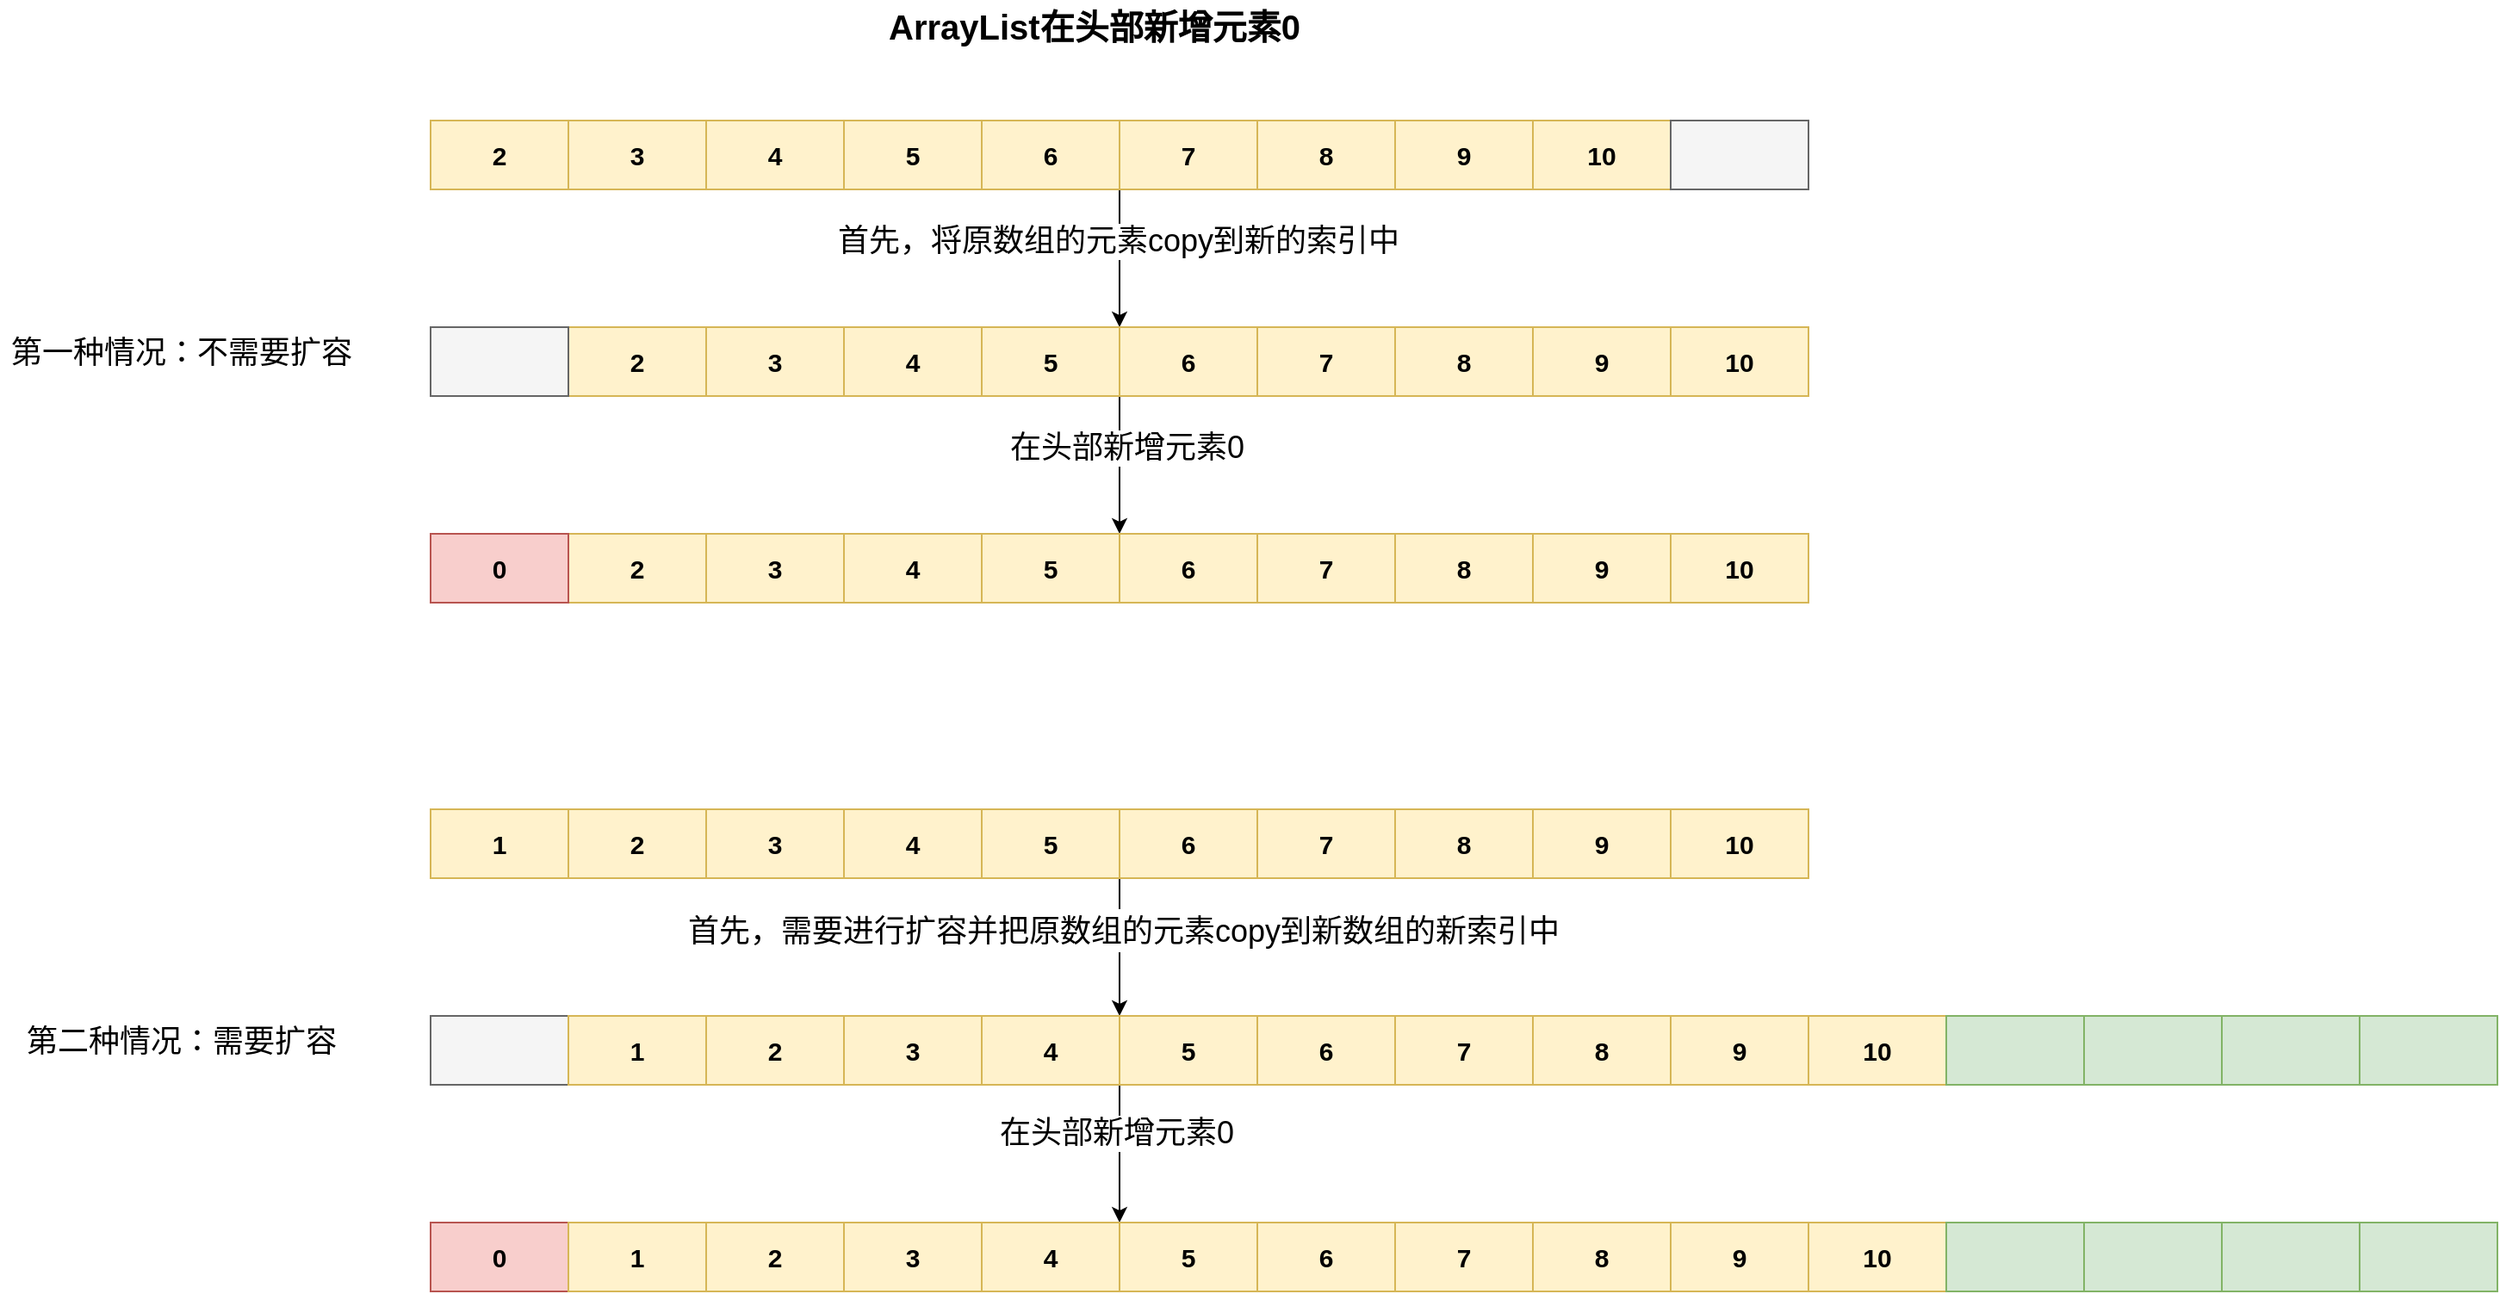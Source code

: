 <mxfile version="14.8.5" type="github">
  <diagram id="pyyLU4ealHvdAnWu1ua9" name="Page-1">
    <mxGraphModel dx="2206" dy="780" grid="1" gridSize="10" guides="1" tooltips="1" connect="1" arrows="1" fold="1" page="0" pageScale="1" pageWidth="827" pageHeight="1169" math="0" shadow="0">
      <root>
        <mxCell id="0" />
        <mxCell id="1" parent="0" />
        <mxCell id="fTMt0gj1buSSYzd8ai15-1" value="&lt;font style=&quot;vertical-align: inherit; font-size: 15px;&quot;&gt;&lt;font style=&quot;vertical-align: inherit; font-size: 15px;&quot;&gt;2&lt;/font&gt;&lt;/font&gt;" style="rounded=0;whiteSpace=wrap;html=1;fontStyle=1;fontSize=15;fillColor=#fff2cc;strokeColor=#d6b656;" parent="1" vertex="1">
          <mxGeometry x="40" y="160" width="80" height="40" as="geometry" />
        </mxCell>
        <mxCell id="fTMt0gj1buSSYzd8ai15-2" value="3" style="rounded=0;whiteSpace=wrap;html=1;fontStyle=1;fontSize=15;fillColor=#fff2cc;strokeColor=#d6b656;" parent="1" vertex="1">
          <mxGeometry x="120" y="160" width="80" height="40" as="geometry" />
        </mxCell>
        <mxCell id="fTMt0gj1buSSYzd8ai15-3" value="4" style="rounded=0;whiteSpace=wrap;html=1;fontStyle=1;fontSize=15;fillColor=#fff2cc;strokeColor=#d6b656;" parent="1" vertex="1">
          <mxGeometry x="200" y="160" width="80" height="40" as="geometry" />
        </mxCell>
        <mxCell id="fTMt0gj1buSSYzd8ai15-4" value="5" style="rounded=0;whiteSpace=wrap;html=1;fontStyle=1;fontSize=15;fillColor=#fff2cc;strokeColor=#d6b656;" parent="1" vertex="1">
          <mxGeometry x="280" y="160" width="80" height="40" as="geometry" />
        </mxCell>
        <mxCell id="fTMt0gj1buSSYzd8ai15-5" value="6" style="rounded=0;whiteSpace=wrap;html=1;fontStyle=1;fontSize=15;fillColor=#fff2cc;strokeColor=#d6b656;" parent="1" vertex="1">
          <mxGeometry x="360" y="160" width="80" height="40" as="geometry" />
        </mxCell>
        <mxCell id="fTMt0gj1buSSYzd8ai15-33" style="edgeStyle=orthogonalEdgeStyle;rounded=0;orthogonalLoop=1;jettySize=auto;html=1;exitX=0;exitY=1;exitDx=0;exitDy=0;entryX=0;entryY=0;entryDx=0;entryDy=0;fontSize=15;" parent="1" source="fTMt0gj1buSSYzd8ai15-7" target="fTMt0gj1buSSYzd8ai15-16" edge="1">
          <mxGeometry relative="1" as="geometry" />
        </mxCell>
        <mxCell id="fTMt0gj1buSSYzd8ai15-35" value="Text" style="edgeLabel;html=1;align=center;verticalAlign=middle;resizable=0;points=[];fontSize=15;" parent="fTMt0gj1buSSYzd8ai15-33" vertex="1" connectable="0">
          <mxGeometry x="-0.25" y="-4" relative="1" as="geometry">
            <mxPoint as="offset" />
          </mxGeometry>
        </mxCell>
        <mxCell id="fTMt0gj1buSSYzd8ai15-37" value="首先，将原数组的元素copy到新的索引中" style="edgeLabel;html=1;align=center;verticalAlign=middle;resizable=0;points=[];fontSize=18;" parent="fTMt0gj1buSSYzd8ai15-33" vertex="1" connectable="0">
          <mxGeometry x="-0.25" y="-1" relative="1" as="geometry">
            <mxPoint as="offset" />
          </mxGeometry>
        </mxCell>
        <mxCell id="fTMt0gj1buSSYzd8ai15-7" value="7" style="rounded=0;whiteSpace=wrap;html=1;fontStyle=1;fontSize=15;fillColor=#fff2cc;strokeColor=#d6b656;" parent="1" vertex="1">
          <mxGeometry x="440" y="160" width="80" height="40" as="geometry" />
        </mxCell>
        <mxCell id="fTMt0gj1buSSYzd8ai15-8" value="8" style="rounded=0;whiteSpace=wrap;html=1;fontStyle=1;fontSize=15;fillColor=#fff2cc;strokeColor=#d6b656;" parent="1" vertex="1">
          <mxGeometry x="520" y="160" width="80" height="40" as="geometry" />
        </mxCell>
        <mxCell id="fTMt0gj1buSSYzd8ai15-9" value="9" style="rounded=0;whiteSpace=wrap;html=1;fontStyle=1;fontSize=15;fillColor=#fff2cc;strokeColor=#d6b656;" parent="1" vertex="1">
          <mxGeometry x="600" y="160" width="80" height="40" as="geometry" />
        </mxCell>
        <mxCell id="fTMt0gj1buSSYzd8ai15-10" value="&lt;font style=&quot;vertical-align: inherit; font-size: 15px;&quot;&gt;&lt;font style=&quot;vertical-align: inherit; font-size: 15px;&quot;&gt;10&lt;/font&gt;&lt;/font&gt;" style="rounded=0;whiteSpace=wrap;html=1;fontStyle=1;fontSize=15;fillColor=#fff2cc;strokeColor=#d6b656;" parent="1" vertex="1">
          <mxGeometry x="680" y="160" width="80" height="40" as="geometry" />
        </mxCell>
        <mxCell id="fTMt0gj1buSSYzd8ai15-11" value="" style="rounded=0;whiteSpace=wrap;html=1;fontStyle=1;fontSize=15;fillColor=#f5f5f5;strokeColor=#666666;fontColor=#333333;" parent="1" vertex="1">
          <mxGeometry x="760" y="160" width="80" height="40" as="geometry" />
        </mxCell>
        <mxCell id="fTMt0gj1buSSYzd8ai15-12" value="&lt;font style=&quot;vertical-align: inherit; font-size: 15px;&quot;&gt;&lt;font style=&quot;vertical-align: inherit; font-size: 15px;&quot;&gt;2&lt;/font&gt;&lt;/font&gt;" style="rounded=0;whiteSpace=wrap;html=1;fontStyle=1;fontSize=15;fillColor=#fff2cc;strokeColor=#d6b656;" parent="1" vertex="1">
          <mxGeometry x="120" y="280" width="80" height="40" as="geometry" />
        </mxCell>
        <mxCell id="fTMt0gj1buSSYzd8ai15-13" value="3" style="rounded=0;whiteSpace=wrap;html=1;fontStyle=1;fontSize=15;fillColor=#fff2cc;strokeColor=#d6b656;" parent="1" vertex="1">
          <mxGeometry x="200" y="280" width="80" height="40" as="geometry" />
        </mxCell>
        <mxCell id="fTMt0gj1buSSYzd8ai15-14" value="4" style="rounded=0;whiteSpace=wrap;html=1;fontStyle=1;fontSize=15;fillColor=#fff2cc;strokeColor=#d6b656;" parent="1" vertex="1">
          <mxGeometry x="280" y="280" width="80" height="40" as="geometry" />
        </mxCell>
        <mxCell id="fTMt0gj1buSSYzd8ai15-34" style="edgeStyle=orthogonalEdgeStyle;rounded=0;orthogonalLoop=1;jettySize=auto;html=1;exitX=1;exitY=1;exitDx=0;exitDy=0;entryX=0;entryY=0;entryDx=0;entryDy=0;fontSize=15;" parent="1" source="fTMt0gj1buSSYzd8ai15-15" target="fTMt0gj1buSSYzd8ai15-26" edge="1">
          <mxGeometry relative="1" as="geometry" />
        </mxCell>
        <mxCell id="fTMt0gj1buSSYzd8ai15-39" value="在头部新增元素0" style="edgeLabel;html=1;align=center;verticalAlign=middle;resizable=0;points=[];fontSize=18;" parent="fTMt0gj1buSSYzd8ai15-34" vertex="1" connectable="0">
          <mxGeometry x="-0.25" y="4" relative="1" as="geometry">
            <mxPoint as="offset" />
          </mxGeometry>
        </mxCell>
        <mxCell id="fTMt0gj1buSSYzd8ai15-15" value="5" style="rounded=0;whiteSpace=wrap;html=1;fontStyle=1;fontSize=15;fillColor=#fff2cc;strokeColor=#d6b656;" parent="1" vertex="1">
          <mxGeometry x="360" y="280" width="80" height="40" as="geometry" />
        </mxCell>
        <mxCell id="fTMt0gj1buSSYzd8ai15-16" value="6" style="rounded=0;whiteSpace=wrap;html=1;fontStyle=1;fontSize=15;fillColor=#fff2cc;strokeColor=#d6b656;" parent="1" vertex="1">
          <mxGeometry x="440" y="280" width="80" height="40" as="geometry" />
        </mxCell>
        <mxCell id="fTMt0gj1buSSYzd8ai15-17" value="7" style="rounded=0;whiteSpace=wrap;html=1;fontStyle=1;fontSize=15;fillColor=#fff2cc;strokeColor=#d6b656;" parent="1" vertex="1">
          <mxGeometry x="520" y="280" width="80" height="40" as="geometry" />
        </mxCell>
        <mxCell id="fTMt0gj1buSSYzd8ai15-18" value="8" style="rounded=0;whiteSpace=wrap;html=1;fontStyle=1;fontSize=15;fillColor=#fff2cc;strokeColor=#d6b656;" parent="1" vertex="1">
          <mxGeometry x="600" y="280" width="80" height="40" as="geometry" />
        </mxCell>
        <mxCell id="fTMt0gj1buSSYzd8ai15-19" value="9" style="rounded=0;whiteSpace=wrap;html=1;fontStyle=1;fontSize=15;fillColor=#fff2cc;strokeColor=#d6b656;" parent="1" vertex="1">
          <mxGeometry x="680" y="280" width="80" height="40" as="geometry" />
        </mxCell>
        <mxCell id="fTMt0gj1buSSYzd8ai15-20" value="&lt;font style=&quot;vertical-align: inherit; font-size: 15px;&quot;&gt;&lt;font style=&quot;vertical-align: inherit; font-size: 15px;&quot;&gt;10&lt;/font&gt;&lt;/font&gt;" style="rounded=0;whiteSpace=wrap;html=1;fontStyle=1;fontSize=15;fillColor=#fff2cc;strokeColor=#d6b656;" parent="1" vertex="1">
          <mxGeometry x="760" y="280" width="80" height="40" as="geometry" />
        </mxCell>
        <mxCell id="fTMt0gj1buSSYzd8ai15-21" value="" style="rounded=0;whiteSpace=wrap;html=1;fontStyle=1;fontSize=15;fillColor=#f5f5f5;strokeColor=#666666;fontColor=#333333;" parent="1" vertex="1">
          <mxGeometry x="40" y="280" width="80" height="40" as="geometry" />
        </mxCell>
        <mxCell id="fTMt0gj1buSSYzd8ai15-22" value="&lt;font style=&quot;vertical-align: inherit; font-size: 15px;&quot;&gt;&lt;font style=&quot;vertical-align: inherit; font-size: 15px;&quot;&gt;2&lt;/font&gt;&lt;/font&gt;" style="rounded=0;whiteSpace=wrap;html=1;fontStyle=1;fontSize=15;fillColor=#fff2cc;strokeColor=#d6b656;" parent="1" vertex="1">
          <mxGeometry x="120" y="400" width="80" height="40" as="geometry" />
        </mxCell>
        <mxCell id="fTMt0gj1buSSYzd8ai15-23" value="3" style="rounded=0;whiteSpace=wrap;html=1;fontStyle=1;fontSize=15;fillColor=#fff2cc;strokeColor=#d6b656;" parent="1" vertex="1">
          <mxGeometry x="200" y="400" width="80" height="40" as="geometry" />
        </mxCell>
        <mxCell id="fTMt0gj1buSSYzd8ai15-24" value="4" style="rounded=0;whiteSpace=wrap;html=1;fontStyle=1;fontSize=15;fillColor=#fff2cc;strokeColor=#d6b656;" parent="1" vertex="1">
          <mxGeometry x="280" y="400" width="80" height="40" as="geometry" />
        </mxCell>
        <mxCell id="fTMt0gj1buSSYzd8ai15-25" value="5" style="rounded=0;whiteSpace=wrap;html=1;fontStyle=1;fontSize=15;fillColor=#fff2cc;strokeColor=#d6b656;" parent="1" vertex="1">
          <mxGeometry x="360" y="400" width="80" height="40" as="geometry" />
        </mxCell>
        <mxCell id="fTMt0gj1buSSYzd8ai15-26" value="6" style="rounded=0;whiteSpace=wrap;html=1;fontStyle=1;fontSize=15;fillColor=#fff2cc;strokeColor=#d6b656;" parent="1" vertex="1">
          <mxGeometry x="440" y="400" width="80" height="40" as="geometry" />
        </mxCell>
        <mxCell id="fTMt0gj1buSSYzd8ai15-27" value="7" style="rounded=0;whiteSpace=wrap;html=1;fontStyle=1;fontSize=15;fillColor=#fff2cc;strokeColor=#d6b656;" parent="1" vertex="1">
          <mxGeometry x="520" y="400" width="80" height="40" as="geometry" />
        </mxCell>
        <mxCell id="fTMt0gj1buSSYzd8ai15-28" value="8" style="rounded=0;whiteSpace=wrap;html=1;fontStyle=1;fontSize=15;fillColor=#fff2cc;strokeColor=#d6b656;" parent="1" vertex="1">
          <mxGeometry x="600" y="400" width="80" height="40" as="geometry" />
        </mxCell>
        <mxCell id="fTMt0gj1buSSYzd8ai15-29" value="9" style="rounded=0;whiteSpace=wrap;html=1;fontStyle=1;fontSize=15;fillColor=#fff2cc;strokeColor=#d6b656;" parent="1" vertex="1">
          <mxGeometry x="680" y="400" width="80" height="40" as="geometry" />
        </mxCell>
        <mxCell id="fTMt0gj1buSSYzd8ai15-30" value="&lt;font style=&quot;vertical-align: inherit; font-size: 15px;&quot;&gt;&lt;font style=&quot;vertical-align: inherit; font-size: 15px;&quot;&gt;10&lt;/font&gt;&lt;/font&gt;" style="rounded=0;whiteSpace=wrap;html=1;fontStyle=1;fontSize=15;fillColor=#fff2cc;strokeColor=#d6b656;" parent="1" vertex="1">
          <mxGeometry x="760" y="400" width="80" height="40" as="geometry" />
        </mxCell>
        <mxCell id="fTMt0gj1buSSYzd8ai15-31" value="0" style="rounded=0;whiteSpace=wrap;html=1;fontStyle=1;fontSize=15;fillColor=#f8cecc;strokeColor=#b85450;" parent="1" vertex="1">
          <mxGeometry x="40" y="400" width="80" height="40" as="geometry" />
        </mxCell>
        <mxCell id="fTMt0gj1buSSYzd8ai15-36" value="第一种情况：不需要扩容" style="text;html=1;align=center;verticalAlign=middle;resizable=0;points=[];autosize=1;strokeColor=none;fontSize=18;" parent="1" vertex="1">
          <mxGeometry x="-210" y="280" width="210" height="30" as="geometry" />
        </mxCell>
        <mxCell id="fTMt0gj1buSSYzd8ai15-41" value="ArrayList在头部新增元素0" style="text;html=1;align=center;verticalAlign=middle;resizable=0;points=[];autosize=1;strokeColor=none;fontSize=20;fontStyle=1" parent="1" vertex="1">
          <mxGeometry x="300" y="90" width="250" height="30" as="geometry" />
        </mxCell>
        <mxCell id="fTMt0gj1buSSYzd8ai15-42" value="&lt;font style=&quot;vertical-align: inherit; font-size: 15px;&quot;&gt;&lt;font style=&quot;vertical-align: inherit; font-size: 15px;&quot;&gt;2&lt;/font&gt;&lt;/font&gt;" style="rounded=0;whiteSpace=wrap;html=1;fontStyle=1;fontSize=15;fillColor=#fff2cc;strokeColor=#d6b656;" parent="1" vertex="1">
          <mxGeometry x="120" y="560" width="80" height="40" as="geometry" />
        </mxCell>
        <mxCell id="fTMt0gj1buSSYzd8ai15-43" value="3" style="rounded=0;whiteSpace=wrap;html=1;fontStyle=1;fontSize=15;fillColor=#fff2cc;strokeColor=#d6b656;" parent="1" vertex="1">
          <mxGeometry x="200" y="560" width="80" height="40" as="geometry" />
        </mxCell>
        <mxCell id="fTMt0gj1buSSYzd8ai15-44" value="4" style="rounded=0;whiteSpace=wrap;html=1;fontStyle=1;fontSize=15;fillColor=#fff2cc;strokeColor=#d6b656;" parent="1" vertex="1">
          <mxGeometry x="280" y="560" width="80" height="40" as="geometry" />
        </mxCell>
        <mxCell id="fTMt0gj1buSSYzd8ai15-78" style="edgeStyle=orthogonalEdgeStyle;rounded=0;orthogonalLoop=1;jettySize=auto;html=1;exitX=1;exitY=1;exitDx=0;exitDy=0;fontSize=20;entryX=0;entryY=0;entryDx=0;entryDy=0;" parent="1" source="fTMt0gj1buSSYzd8ai15-45" target="fTMt0gj1buSSYzd8ai15-60" edge="1">
          <mxGeometry relative="1" as="geometry">
            <mxPoint x="440" y="670" as="targetPoint" />
          </mxGeometry>
        </mxCell>
        <mxCell id="fTMt0gj1buSSYzd8ai15-79" value="&lt;span style=&quot;font-size: 18px&quot;&gt;首先，需要进行扩容并把原数组的元素copy到新数组的新索引中&lt;/span&gt;" style="edgeLabel;html=1;align=center;verticalAlign=middle;resizable=0;points=[];fontSize=20;" parent="fTMt0gj1buSSYzd8ai15-78" vertex="1" connectable="0">
          <mxGeometry x="-0.267" y="2" relative="1" as="geometry">
            <mxPoint as="offset" />
          </mxGeometry>
        </mxCell>
        <mxCell id="fTMt0gj1buSSYzd8ai15-45" value="5" style="rounded=0;whiteSpace=wrap;html=1;fontStyle=1;fontSize=15;fillColor=#fff2cc;strokeColor=#d6b656;" parent="1" vertex="1">
          <mxGeometry x="360" y="560" width="80" height="40" as="geometry" />
        </mxCell>
        <mxCell id="fTMt0gj1buSSYzd8ai15-46" value="6" style="rounded=0;whiteSpace=wrap;html=1;fontStyle=1;fontSize=15;fillColor=#fff2cc;strokeColor=#d6b656;" parent="1" vertex="1">
          <mxGeometry x="440" y="560" width="80" height="40" as="geometry" />
        </mxCell>
        <mxCell id="fTMt0gj1buSSYzd8ai15-50" value="7" style="rounded=0;whiteSpace=wrap;html=1;fontStyle=1;fontSize=15;fillColor=#fff2cc;strokeColor=#d6b656;" parent="1" vertex="1">
          <mxGeometry x="520" y="560" width="80" height="40" as="geometry" />
        </mxCell>
        <mxCell id="fTMt0gj1buSSYzd8ai15-51" value="8" style="rounded=0;whiteSpace=wrap;html=1;fontStyle=1;fontSize=15;fillColor=#fff2cc;strokeColor=#d6b656;" parent="1" vertex="1">
          <mxGeometry x="600" y="560" width="80" height="40" as="geometry" />
        </mxCell>
        <mxCell id="fTMt0gj1buSSYzd8ai15-52" value="9" style="rounded=0;whiteSpace=wrap;html=1;fontStyle=1;fontSize=15;fillColor=#fff2cc;strokeColor=#d6b656;" parent="1" vertex="1">
          <mxGeometry x="680" y="560" width="80" height="40" as="geometry" />
        </mxCell>
        <mxCell id="fTMt0gj1buSSYzd8ai15-53" value="&lt;font style=&quot;vertical-align: inherit; font-size: 15px;&quot;&gt;&lt;font style=&quot;vertical-align: inherit; font-size: 15px;&quot;&gt;10&lt;/font&gt;&lt;/font&gt;" style="rounded=0;whiteSpace=wrap;html=1;fontStyle=1;fontSize=15;fillColor=#fff2cc;strokeColor=#d6b656;" parent="1" vertex="1">
          <mxGeometry x="760" y="560" width="80" height="40" as="geometry" />
        </mxCell>
        <mxCell id="fTMt0gj1buSSYzd8ai15-54" value="1" style="rounded=0;whiteSpace=wrap;html=1;fontStyle=1;fontSize=15;fillColor=#fff2cc;strokeColor=#d6b656;" parent="1" vertex="1">
          <mxGeometry x="40" y="560" width="80" height="40" as="geometry" />
        </mxCell>
        <mxCell id="fTMt0gj1buSSYzd8ai15-55" value="&lt;font style=&quot;vertical-align: inherit; font-size: 15px;&quot;&gt;&lt;font style=&quot;vertical-align: inherit; font-size: 15px;&quot;&gt;2&lt;/font&gt;&lt;/font&gt;" style="rounded=0;whiteSpace=wrap;html=1;fontStyle=1;fontSize=15;fillColor=#fff2cc;strokeColor=#d6b656;" parent="1" vertex="1">
          <mxGeometry x="200" y="680" width="80" height="40" as="geometry" />
        </mxCell>
        <mxCell id="fTMt0gj1buSSYzd8ai15-56" value="3" style="rounded=0;whiteSpace=wrap;html=1;fontStyle=1;fontSize=15;fillColor=#fff2cc;strokeColor=#d6b656;" parent="1" vertex="1">
          <mxGeometry x="280" y="680" width="80" height="40" as="geometry" />
        </mxCell>
        <mxCell id="QQaEQ8V0ddKIYwp9oIdZ-4" style="edgeStyle=orthogonalEdgeStyle;rounded=0;orthogonalLoop=1;jettySize=auto;html=1;exitX=1;exitY=1;exitDx=0;exitDy=0;entryX=1;entryY=0;entryDx=0;entryDy=0;shadow=0;" edge="1" parent="1" source="fTMt0gj1buSSYzd8ai15-57">
          <mxGeometry relative="1" as="geometry">
            <mxPoint x="440" y="800" as="targetPoint" />
            <Array as="points">
              <mxPoint x="440" y="780" />
              <mxPoint x="440" y="780" />
            </Array>
          </mxGeometry>
        </mxCell>
        <mxCell id="QQaEQ8V0ddKIYwp9oIdZ-5" value="&lt;span style=&quot;font-size: 18px&quot;&gt;在头部新增元素0&lt;/span&gt;" style="edgeLabel;html=1;align=center;verticalAlign=middle;resizable=0;points=[];" vertex="1" connectable="0" parent="QQaEQ8V0ddKIYwp9oIdZ-4">
          <mxGeometry x="-0.298" y="-2" relative="1" as="geometry">
            <mxPoint as="offset" />
          </mxGeometry>
        </mxCell>
        <mxCell id="fTMt0gj1buSSYzd8ai15-57" value="4" style="rounded=0;whiteSpace=wrap;html=1;fontStyle=1;fontSize=15;fillColor=#fff2cc;strokeColor=#d6b656;" parent="1" vertex="1">
          <mxGeometry x="360" y="680" width="80" height="40" as="geometry" />
        </mxCell>
        <mxCell id="fTMt0gj1buSSYzd8ai15-60" value="5" style="rounded=0;whiteSpace=wrap;html=1;fontStyle=1;fontSize=15;fillColor=#fff2cc;strokeColor=#d6b656;" parent="1" vertex="1">
          <mxGeometry x="440" y="680" width="80" height="40" as="geometry" />
        </mxCell>
        <mxCell id="fTMt0gj1buSSYzd8ai15-61" value="6" style="rounded=0;whiteSpace=wrap;html=1;fontStyle=1;fontSize=15;fillColor=#fff2cc;strokeColor=#d6b656;" parent="1" vertex="1">
          <mxGeometry x="520" y="680" width="80" height="40" as="geometry" />
        </mxCell>
        <mxCell id="fTMt0gj1buSSYzd8ai15-62" value="7" style="rounded=0;whiteSpace=wrap;html=1;fontStyle=1;fontSize=15;fillColor=#fff2cc;strokeColor=#d6b656;" parent="1" vertex="1">
          <mxGeometry x="600" y="680" width="80" height="40" as="geometry" />
        </mxCell>
        <mxCell id="fTMt0gj1buSSYzd8ai15-63" value="8" style="rounded=0;whiteSpace=wrap;html=1;fontStyle=1;fontSize=15;fillColor=#fff2cc;strokeColor=#d6b656;" parent="1" vertex="1">
          <mxGeometry x="680" y="680" width="80" height="40" as="geometry" />
        </mxCell>
        <mxCell id="fTMt0gj1buSSYzd8ai15-64" value="9" style="rounded=0;whiteSpace=wrap;html=1;fontStyle=1;fontSize=15;fillColor=#fff2cc;strokeColor=#d6b656;" parent="1" vertex="1">
          <mxGeometry x="760" y="680" width="80" height="40" as="geometry" />
        </mxCell>
        <mxCell id="fTMt0gj1buSSYzd8ai15-65" value="&lt;font style=&quot;vertical-align: inherit; font-size: 15px;&quot;&gt;&lt;font style=&quot;vertical-align: inherit; font-size: 15px;&quot;&gt;10&lt;/font&gt;&lt;/font&gt;" style="rounded=0;whiteSpace=wrap;html=1;fontStyle=1;fontSize=15;fillColor=#fff2cc;strokeColor=#d6b656;" parent="1" vertex="1">
          <mxGeometry x="840" y="680" width="80" height="40" as="geometry" />
        </mxCell>
        <mxCell id="fTMt0gj1buSSYzd8ai15-66" value="" style="rounded=0;whiteSpace=wrap;html=1;fontStyle=1;fontSize=15;fillColor=#f5f5f5;strokeColor=#666666;fontColor=#333333;" parent="1" vertex="1">
          <mxGeometry x="40" y="680" width="80" height="40" as="geometry" />
        </mxCell>
        <mxCell id="fTMt0gj1buSSYzd8ai15-77" value="第二种情况：需要扩容" style="text;html=1;align=center;verticalAlign=middle;resizable=0;points=[];autosize=1;strokeColor=none;fontSize=18;" parent="1" vertex="1">
          <mxGeometry x="-205" y="680" width="200" height="30" as="geometry" />
        </mxCell>
        <mxCell id="fTMt0gj1buSSYzd8ai15-81" value="" style="rounded=0;whiteSpace=wrap;html=1;fontStyle=1;fontSize=15;fillColor=#d5e8d4;strokeColor=#82b366;" parent="1" vertex="1">
          <mxGeometry x="920" y="680" width="80" height="40" as="geometry" />
        </mxCell>
        <mxCell id="fTMt0gj1buSSYzd8ai15-82" value="" style="rounded=0;whiteSpace=wrap;html=1;fontStyle=1;fontSize=15;fillColor=#d5e8d4;strokeColor=#82b366;" parent="1" vertex="1">
          <mxGeometry x="1000" y="680" width="80" height="40" as="geometry" />
        </mxCell>
        <mxCell id="fTMt0gj1buSSYzd8ai15-83" value="" style="rounded=0;whiteSpace=wrap;html=1;fontStyle=1;fontSize=15;fillColor=#d5e8d4;strokeColor=#82b366;" parent="1" vertex="1">
          <mxGeometry x="1080" y="680" width="80" height="40" as="geometry" />
        </mxCell>
        <mxCell id="fTMt0gj1buSSYzd8ai15-84" value="" style="rounded=0;whiteSpace=wrap;html=1;fontStyle=1;fontSize=15;fillColor=#d5e8d4;strokeColor=#82b366;" parent="1" vertex="1">
          <mxGeometry x="1160" y="680" width="80" height="40" as="geometry" />
        </mxCell>
        <mxCell id="QQaEQ8V0ddKIYwp9oIdZ-2" value="&lt;font style=&quot;vertical-align: inherit ; font-size: 15px&quot;&gt;&lt;font style=&quot;vertical-align: inherit ; font-size: 15px&quot;&gt;1&lt;/font&gt;&lt;/font&gt;" style="rounded=0;whiteSpace=wrap;html=1;fontStyle=1;fontSize=15;fillColor=#fff2cc;strokeColor=#d6b656;" vertex="1" parent="1">
          <mxGeometry x="120" y="680" width="80" height="40" as="geometry" />
        </mxCell>
        <mxCell id="QQaEQ8V0ddKIYwp9oIdZ-7" value="&lt;font style=&quot;vertical-align: inherit; font-size: 15px;&quot;&gt;&lt;font style=&quot;vertical-align: inherit; font-size: 15px;&quot;&gt;2&lt;/font&gt;&lt;/font&gt;" style="rounded=0;whiteSpace=wrap;html=1;fontStyle=1;fontSize=15;fillColor=#fff2cc;strokeColor=#d6b656;" vertex="1" parent="1">
          <mxGeometry x="200" y="800" width="80" height="40" as="geometry" />
        </mxCell>
        <mxCell id="QQaEQ8V0ddKIYwp9oIdZ-8" value="3" style="rounded=0;whiteSpace=wrap;html=1;fontStyle=1;fontSize=15;fillColor=#fff2cc;strokeColor=#d6b656;" vertex="1" parent="1">
          <mxGeometry x="280" y="800" width="80" height="40" as="geometry" />
        </mxCell>
        <mxCell id="QQaEQ8V0ddKIYwp9oIdZ-9" value="4" style="rounded=0;whiteSpace=wrap;html=1;fontStyle=1;fontSize=15;fillColor=#fff2cc;strokeColor=#d6b656;" vertex="1" parent="1">
          <mxGeometry x="360" y="800" width="80" height="40" as="geometry" />
        </mxCell>
        <mxCell id="QQaEQ8V0ddKIYwp9oIdZ-10" value="5" style="rounded=0;whiteSpace=wrap;html=1;fontStyle=1;fontSize=15;fillColor=#fff2cc;strokeColor=#d6b656;" vertex="1" parent="1">
          <mxGeometry x="440" y="800" width="80" height="40" as="geometry" />
        </mxCell>
        <mxCell id="QQaEQ8V0ddKIYwp9oIdZ-11" value="6" style="rounded=0;whiteSpace=wrap;html=1;fontStyle=1;fontSize=15;fillColor=#fff2cc;strokeColor=#d6b656;" vertex="1" parent="1">
          <mxGeometry x="520" y="800" width="80" height="40" as="geometry" />
        </mxCell>
        <mxCell id="QQaEQ8V0ddKIYwp9oIdZ-12" value="7" style="rounded=0;whiteSpace=wrap;html=1;fontStyle=1;fontSize=15;fillColor=#fff2cc;strokeColor=#d6b656;" vertex="1" parent="1">
          <mxGeometry x="600" y="800" width="80" height="40" as="geometry" />
        </mxCell>
        <mxCell id="QQaEQ8V0ddKIYwp9oIdZ-13" value="8" style="rounded=0;whiteSpace=wrap;html=1;fontStyle=1;fontSize=15;fillColor=#fff2cc;strokeColor=#d6b656;" vertex="1" parent="1">
          <mxGeometry x="680" y="800" width="80" height="40" as="geometry" />
        </mxCell>
        <mxCell id="QQaEQ8V0ddKIYwp9oIdZ-14" value="9" style="rounded=0;whiteSpace=wrap;html=1;fontStyle=1;fontSize=15;fillColor=#fff2cc;strokeColor=#d6b656;" vertex="1" parent="1">
          <mxGeometry x="760" y="800" width="80" height="40" as="geometry" />
        </mxCell>
        <mxCell id="QQaEQ8V0ddKIYwp9oIdZ-15" value="&lt;font style=&quot;vertical-align: inherit; font-size: 15px;&quot;&gt;&lt;font style=&quot;vertical-align: inherit; font-size: 15px;&quot;&gt;10&lt;/font&gt;&lt;/font&gt;" style="rounded=0;whiteSpace=wrap;html=1;fontStyle=1;fontSize=15;fillColor=#fff2cc;strokeColor=#d6b656;" vertex="1" parent="1">
          <mxGeometry x="840" y="800" width="80" height="40" as="geometry" />
        </mxCell>
        <mxCell id="QQaEQ8V0ddKIYwp9oIdZ-16" value="0" style="rounded=0;whiteSpace=wrap;html=1;fontStyle=1;fontSize=15;fillColor=#f8cecc;strokeColor=#b85450;" vertex="1" parent="1">
          <mxGeometry x="40" y="800" width="80" height="40" as="geometry" />
        </mxCell>
        <mxCell id="QQaEQ8V0ddKIYwp9oIdZ-17" value="" style="rounded=0;whiteSpace=wrap;html=1;fontStyle=1;fontSize=15;fillColor=#d5e8d4;strokeColor=#82b366;" vertex="1" parent="1">
          <mxGeometry x="920" y="800" width="80" height="40" as="geometry" />
        </mxCell>
        <mxCell id="QQaEQ8V0ddKIYwp9oIdZ-18" value="" style="rounded=0;whiteSpace=wrap;html=1;fontStyle=1;fontSize=15;fillColor=#d5e8d4;strokeColor=#82b366;" vertex="1" parent="1">
          <mxGeometry x="1000" y="800" width="80" height="40" as="geometry" />
        </mxCell>
        <mxCell id="QQaEQ8V0ddKIYwp9oIdZ-19" value="" style="rounded=0;whiteSpace=wrap;html=1;fontStyle=1;fontSize=15;fillColor=#d5e8d4;strokeColor=#82b366;" vertex="1" parent="1">
          <mxGeometry x="1080" y="800" width="80" height="40" as="geometry" />
        </mxCell>
        <mxCell id="QQaEQ8V0ddKIYwp9oIdZ-20" value="" style="rounded=0;whiteSpace=wrap;html=1;fontStyle=1;fontSize=15;fillColor=#d5e8d4;strokeColor=#82b366;" vertex="1" parent="1">
          <mxGeometry x="1160" y="800" width="80" height="40" as="geometry" />
        </mxCell>
        <mxCell id="QQaEQ8V0ddKIYwp9oIdZ-21" value="&lt;font style=&quot;vertical-align: inherit ; font-size: 15px&quot;&gt;&lt;font style=&quot;vertical-align: inherit ; font-size: 15px&quot;&gt;1&lt;/font&gt;&lt;/font&gt;" style="rounded=0;whiteSpace=wrap;html=1;fontStyle=1;fontSize=15;fillColor=#fff2cc;strokeColor=#d6b656;" vertex="1" parent="1">
          <mxGeometry x="120" y="800" width="80" height="40" as="geometry" />
        </mxCell>
      </root>
    </mxGraphModel>
  </diagram>
</mxfile>
